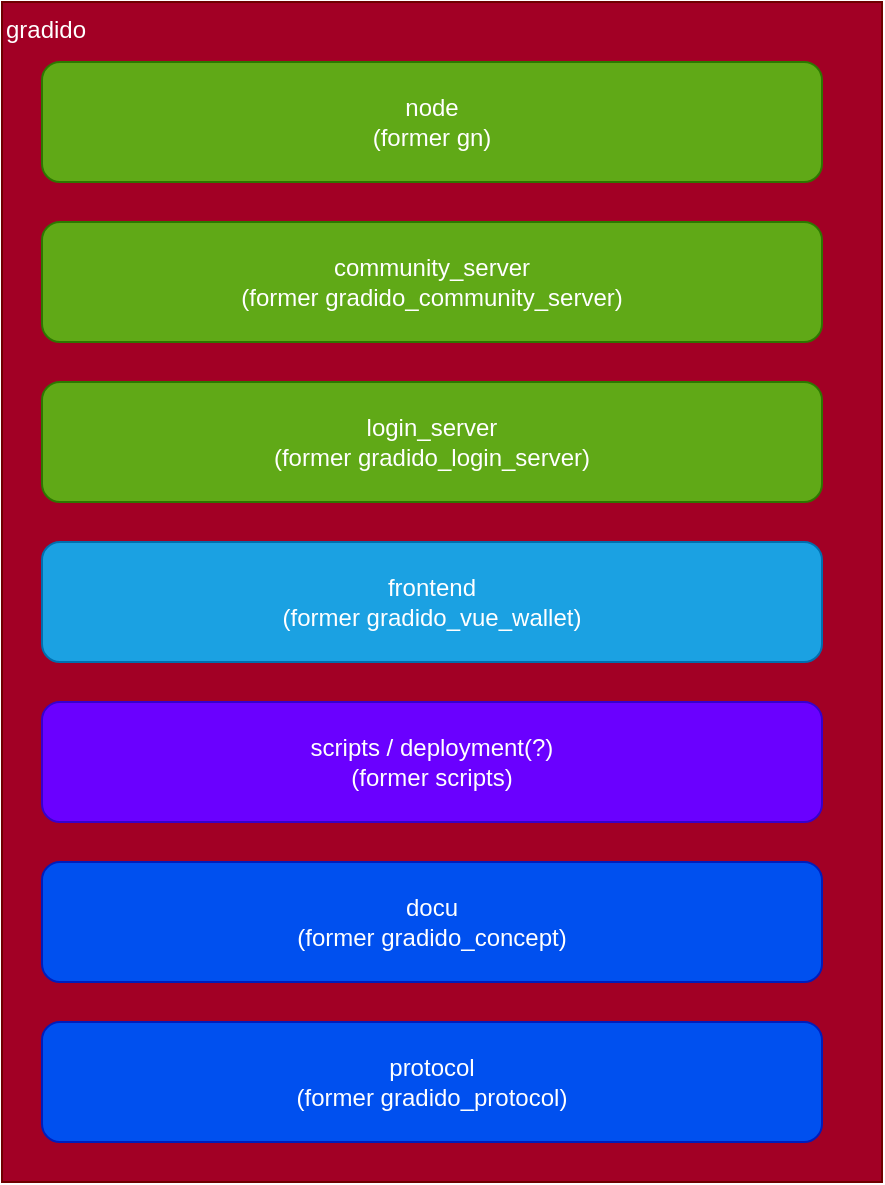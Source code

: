 <mxfile version="13.10.0" type="embed">
    <diagram id="LOPLIZo8giDguHxApGSV" name="Page-1">
        <mxGraphModel dx="735" dy="670" grid="1" gridSize="10" guides="1" tooltips="1" connect="1" arrows="1" fold="1" page="1" pageScale="1" pageWidth="827" pageHeight="1169" math="0" shadow="0">
            <root>
                <mxCell id="0"/>
                <mxCell id="1" parent="0"/>
                <mxCell id="2" value="gradido" style="rounded=0;whiteSpace=wrap;html=1;align=left;verticalAlign=top;fillColor=#a20025;strokeColor=#6F0000;fontColor=#ffffff;" parent="1" vertex="1">
                    <mxGeometry x="100" y="100" width="440" height="590" as="geometry"/>
                </mxCell>
                <mxCell id="4" value="node&lt;br&gt;(former gn)" style="rounded=1;whiteSpace=wrap;html=1;fillColor=#60a917;strokeColor=#2D7600;fontColor=#ffffff;" parent="1" vertex="1">
                    <mxGeometry x="120" y="130" width="390" height="60" as="geometry"/>
                </mxCell>
                <mxCell id="5" value="community_server&lt;br&gt;(former gradido_community_server)" style="rounded=1;whiteSpace=wrap;html=1;fillColor=#60a917;strokeColor=#2D7600;fontColor=#ffffff;" parent="1" vertex="1">
                    <mxGeometry x="120" y="210" width="390" height="60" as="geometry"/>
                </mxCell>
                <mxCell id="6" value="login_server&lt;br&gt;(former gradido_login_server)" style="rounded=1;whiteSpace=wrap;html=1;fillColor=#60a917;strokeColor=#2D7600;fontColor=#ffffff;" parent="1" vertex="1">
                    <mxGeometry x="120" y="290" width="390" height="60" as="geometry"/>
                </mxCell>
                <mxCell id="7" value="frontend&lt;br&gt;(former gradido_vue_wallet)" style="rounded=1;whiteSpace=wrap;html=1;fillColor=#1ba1e2;strokeColor=#006EAF;fontColor=#ffffff;" parent="1" vertex="1">
                    <mxGeometry x="120" y="370" width="390" height="60" as="geometry"/>
                </mxCell>
                <mxCell id="8" value="scripts / deployment(?)&lt;br&gt;(former scripts)" style="rounded=1;whiteSpace=wrap;html=1;fillColor=#6a00ff;strokeColor=#3700CC;fontColor=#ffffff;" parent="1" vertex="1">
                    <mxGeometry x="120" y="450" width="390" height="60" as="geometry"/>
                </mxCell>
                <mxCell id="9" value="docu&lt;br&gt;(former gradido_concept)" style="rounded=1;whiteSpace=wrap;html=1;fillColor=#0050ef;strokeColor=#001DBC;fontColor=#ffffff;" parent="1" vertex="1">
                    <mxGeometry x="120" y="530" width="390" height="60" as="geometry"/>
                </mxCell>
                <mxCell id="10" value="protocol&lt;br&gt;(former gradido_protocol)" style="rounded=1;whiteSpace=wrap;html=1;fillColor=#0050ef;strokeColor=#001DBC;fontColor=#ffffff;" vertex="1" parent="1">
                    <mxGeometry x="120" y="610" width="390" height="60" as="geometry"/>
                </mxCell>
            </root>
        </mxGraphModel>
    </diagram>
</mxfile>